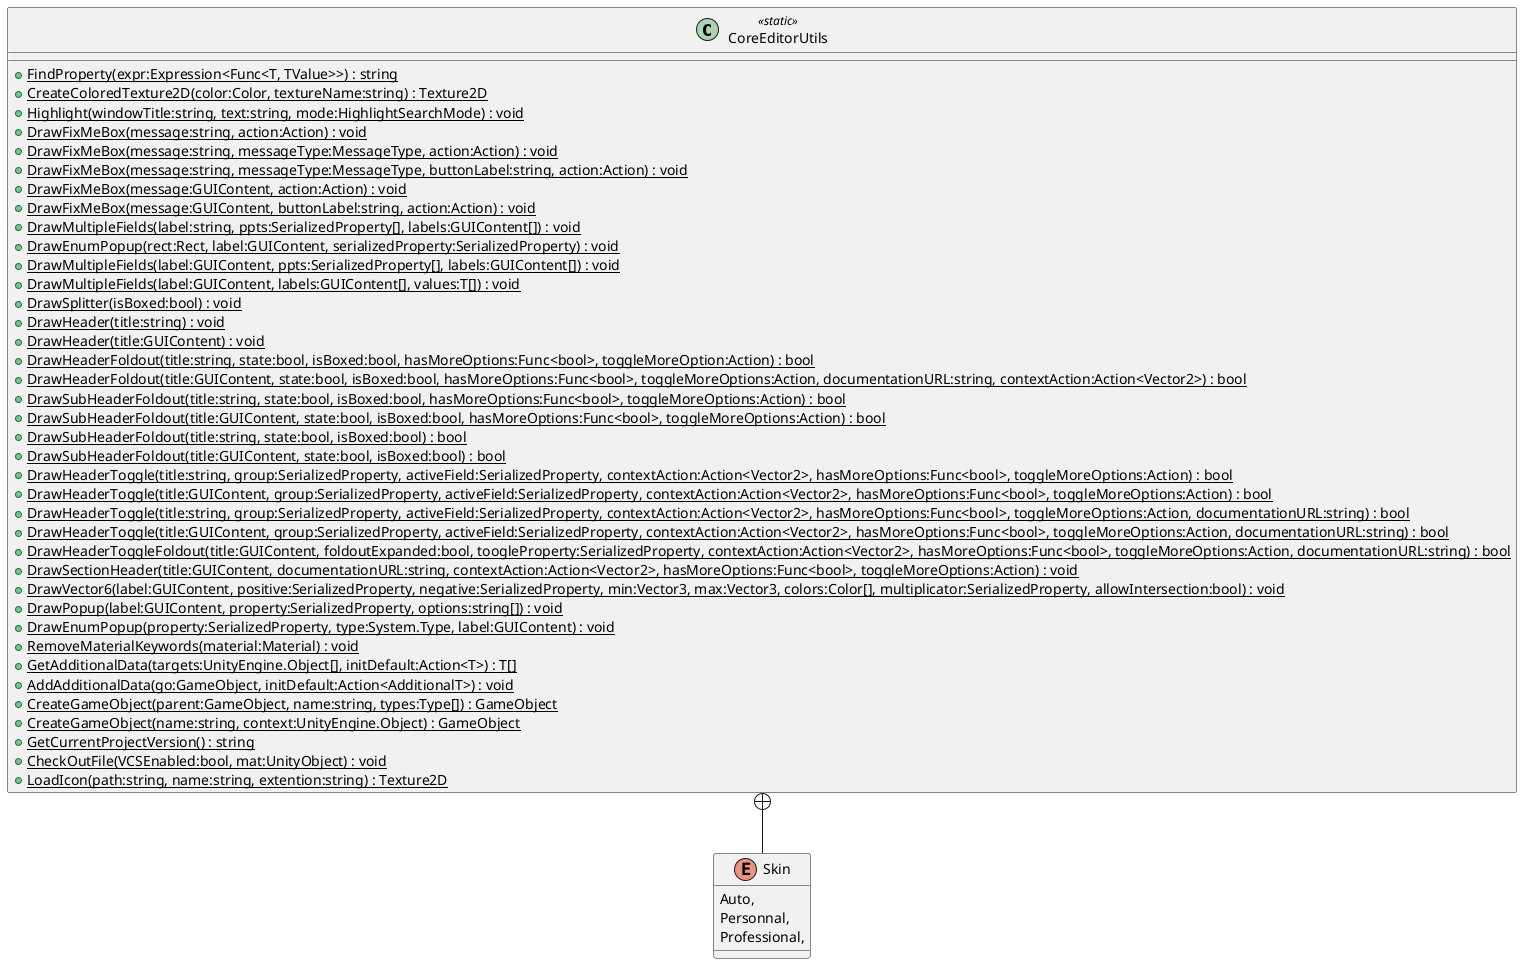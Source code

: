 @startuml
class CoreEditorUtils <<static>> {
    + {static} FindProperty(expr:Expression<Func<T, TValue>>) : string
    + {static} CreateColoredTexture2D(color:Color, textureName:string) : Texture2D
    + {static} Highlight(windowTitle:string, text:string, mode:HighlightSearchMode) : void
    + {static} DrawFixMeBox(message:string, action:Action) : void
    + {static} DrawFixMeBox(message:string, messageType:MessageType, action:Action) : void
    + {static} DrawFixMeBox(message:string, messageType:MessageType, buttonLabel:string, action:Action) : void
    + {static} DrawFixMeBox(message:GUIContent, action:Action) : void
    + {static} DrawFixMeBox(message:GUIContent, buttonLabel:string, action:Action) : void
    + {static} DrawMultipleFields(label:string, ppts:SerializedProperty[], labels:GUIContent[]) : void
    + {static} DrawEnumPopup(rect:Rect, label:GUIContent, serializedProperty:SerializedProperty) : void
    + {static} DrawMultipleFields(label:GUIContent, ppts:SerializedProperty[], labels:GUIContent[]) : void
    + {static} DrawMultipleFields(label:GUIContent, labels:GUIContent[], values:T[]) : void
    + {static} DrawSplitter(isBoxed:bool) : void
    + {static} DrawHeader(title:string) : void
    + {static} DrawHeader(title:GUIContent) : void
    + {static} DrawHeaderFoldout(title:string, state:bool, isBoxed:bool, hasMoreOptions:Func<bool>, toggleMoreOption:Action) : bool
    + {static} DrawHeaderFoldout(title:GUIContent, state:bool, isBoxed:bool, hasMoreOptions:Func<bool>, toggleMoreOptions:Action, documentationURL:string, contextAction:Action<Vector2>) : bool
    + {static} DrawSubHeaderFoldout(title:string, state:bool, isBoxed:bool, hasMoreOptions:Func<bool>, toggleMoreOptions:Action) : bool
    + {static} DrawSubHeaderFoldout(title:GUIContent, state:bool, isBoxed:bool, hasMoreOptions:Func<bool>, toggleMoreOptions:Action) : bool
    + {static} DrawSubHeaderFoldout(title:string, state:bool, isBoxed:bool) : bool
    + {static} DrawSubHeaderFoldout(title:GUIContent, state:bool, isBoxed:bool) : bool
    + {static} DrawHeaderToggle(title:string, group:SerializedProperty, activeField:SerializedProperty, contextAction:Action<Vector2>, hasMoreOptions:Func<bool>, toggleMoreOptions:Action) : bool
    + {static} DrawHeaderToggle(title:GUIContent, group:SerializedProperty, activeField:SerializedProperty, contextAction:Action<Vector2>, hasMoreOptions:Func<bool>, toggleMoreOptions:Action) : bool
    + {static} DrawHeaderToggle(title:string, group:SerializedProperty, activeField:SerializedProperty, contextAction:Action<Vector2>, hasMoreOptions:Func<bool>, toggleMoreOptions:Action, documentationURL:string) : bool
    + {static} DrawHeaderToggle(title:GUIContent, group:SerializedProperty, activeField:SerializedProperty, contextAction:Action<Vector2>, hasMoreOptions:Func<bool>, toggleMoreOptions:Action, documentationURL:string) : bool
    + {static} DrawHeaderToggleFoldout(title:GUIContent, foldoutExpanded:bool, toogleProperty:SerializedProperty, contextAction:Action<Vector2>, hasMoreOptions:Func<bool>, toggleMoreOptions:Action, documentationURL:string) : bool
    + {static} DrawSectionHeader(title:GUIContent, documentationURL:string, contextAction:Action<Vector2>, hasMoreOptions:Func<bool>, toggleMoreOptions:Action) : void
    + {static} DrawVector6(label:GUIContent, positive:SerializedProperty, negative:SerializedProperty, min:Vector3, max:Vector3, colors:Color[], multiplicator:SerializedProperty, allowIntersection:bool) : void
    + {static} DrawPopup(label:GUIContent, property:SerializedProperty, options:string[]) : void
    + {static} DrawEnumPopup(property:SerializedProperty, type:System.Type, label:GUIContent) : void
    + {static} RemoveMaterialKeywords(material:Material) : void
    + {static} GetAdditionalData(targets:UnityEngine.Object[], initDefault:Action<T>) : T[]
    + {static} AddAdditionalData(go:GameObject, initDefault:Action<AdditionalT>) : void
    + {static} CreateGameObject(parent:GameObject, name:string, types:Type[]) : GameObject
    + {static} CreateGameObject(name:string, context:UnityEngine.Object) : GameObject
    {static} + GetCurrentProjectVersion() : string
    {static} + CheckOutFile(VCSEnabled:bool, mat:UnityObject) : void
    + {static} LoadIcon(path:string, name:string, extention:string) : Texture2D
}
enum Skin {
    Auto,
    Personnal,
    Professional,
}
CoreEditorUtils +-- Skin
@enduml
